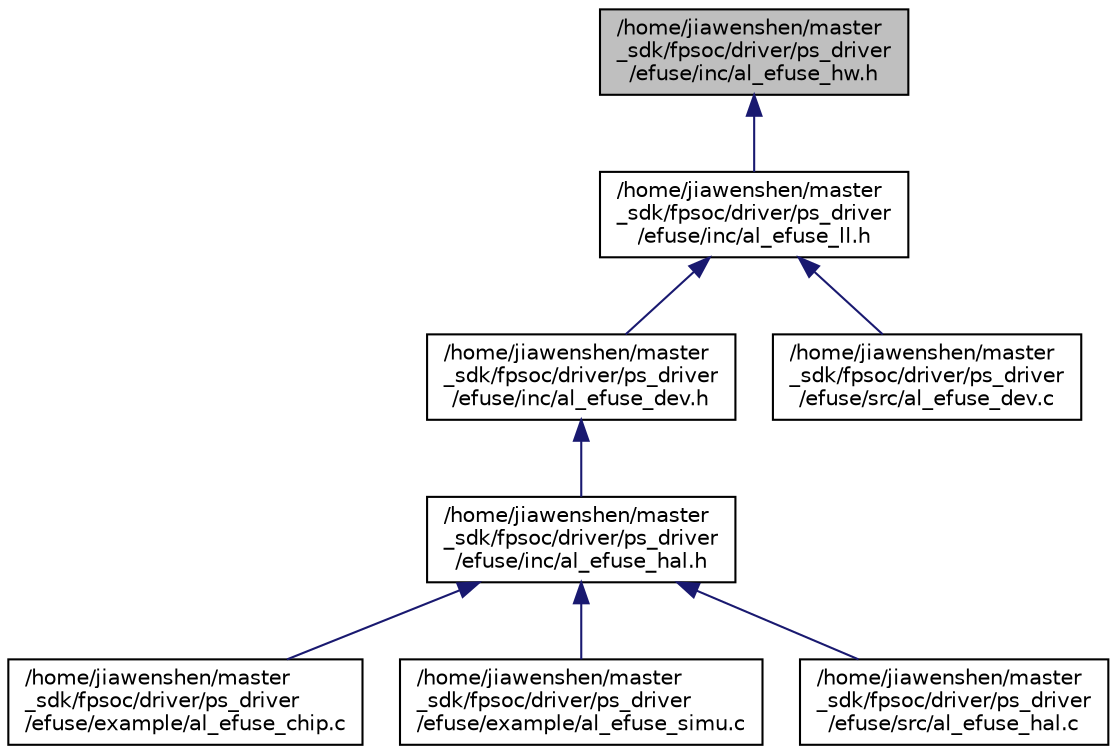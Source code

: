 digraph "/home/jiawenshen/master_sdk/fpsoc/driver/ps_driver/efuse/inc/al_efuse_hw.h"
{
  edge [fontname="Helvetica",fontsize="10",labelfontname="Helvetica",labelfontsize="10"];
  node [fontname="Helvetica",fontsize="10",shape=record];
  Node2 [label="/home/jiawenshen/master\l_sdk/fpsoc/driver/ps_driver\l/efuse/inc/al_efuse_hw.h",height=0.2,width=0.4,color="black", fillcolor="grey75", style="filled", fontcolor="black"];
  Node2 -> Node3 [dir="back",color="midnightblue",fontsize="10",style="solid",fontname="Helvetica"];
  Node3 [label="/home/jiawenshen/master\l_sdk/fpsoc/driver/ps_driver\l/efuse/inc/al_efuse_ll.h",height=0.2,width=0.4,color="black", fillcolor="white", style="filled",URL="$al__efuse__ll_8h.html"];
  Node3 -> Node4 [dir="back",color="midnightblue",fontsize="10",style="solid",fontname="Helvetica"];
  Node4 [label="/home/jiawenshen/master\l_sdk/fpsoc/driver/ps_driver\l/efuse/inc/al_efuse_dev.h",height=0.2,width=0.4,color="black", fillcolor="white", style="filled",URL="$al__efuse__dev_8h.html",tooltip="efuse driver "];
  Node4 -> Node5 [dir="back",color="midnightblue",fontsize="10",style="solid",fontname="Helvetica"];
  Node5 [label="/home/jiawenshen/master\l_sdk/fpsoc/driver/ps_driver\l/efuse/inc/al_efuse_hal.h",height=0.2,width=0.4,color="black", fillcolor="white", style="filled",URL="$al__efuse__hal_8h.html"];
  Node5 -> Node6 [dir="back",color="midnightblue",fontsize="10",style="solid",fontname="Helvetica"];
  Node6 [label="/home/jiawenshen/master\l_sdk/fpsoc/driver/ps_driver\l/efuse/example/al_efuse_chip.c",height=0.2,width=0.4,color="black", fillcolor="white", style="filled",URL="$al__efuse__chip_8c.html",tooltip="efuse chip example "];
  Node5 -> Node7 [dir="back",color="midnightblue",fontsize="10",style="solid",fontname="Helvetica"];
  Node7 [label="/home/jiawenshen/master\l_sdk/fpsoc/driver/ps_driver\l/efuse/example/al_efuse_simu.c",height=0.2,width=0.4,color="black", fillcolor="white", style="filled",URL="$al__efuse__simu_8c.html",tooltip="efuse simulation example "];
  Node5 -> Node8 [dir="back",color="midnightblue",fontsize="10",style="solid",fontname="Helvetica"];
  Node8 [label="/home/jiawenshen/master\l_sdk/fpsoc/driver/ps_driver\l/efuse/src/al_efuse_hal.c",height=0.2,width=0.4,color="black", fillcolor="white", style="filled",URL="$al__efuse__hal_8c.html"];
  Node3 -> Node9 [dir="back",color="midnightblue",fontsize="10",style="solid",fontname="Helvetica"];
  Node9 [label="/home/jiawenshen/master\l_sdk/fpsoc/driver/ps_driver\l/efuse/src/al_efuse_dev.c",height=0.2,width=0.4,color="black", fillcolor="white", style="filled",URL="$al__efuse__dev_8c.html"];
}
